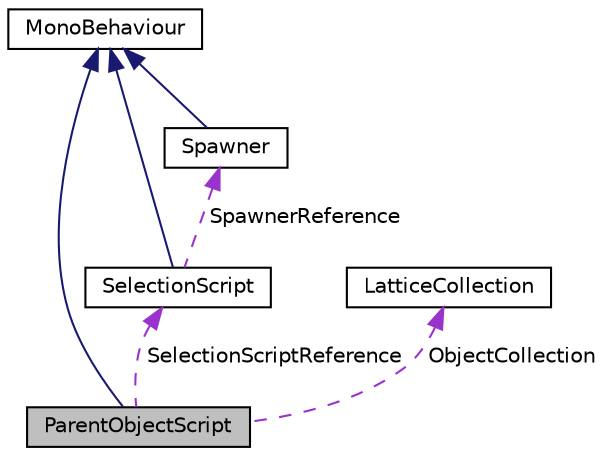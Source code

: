 digraph "ParentObjectScript"
{
 // LATEX_PDF_SIZE
  edge [fontname="Helvetica",fontsize="10",labelfontname="Helvetica",labelfontsize="10"];
  node [fontname="Helvetica",fontsize="10",shape=record];
  Node1 [label="ParentObjectScript",height=0.2,width=0.4,color="black", fillcolor="grey75", style="filled", fontcolor="black",tooltip=" "];
  Node2 -> Node1 [dir="back",color="midnightblue",fontsize="10",style="solid",fontname="Helvetica"];
  Node2 [label="MonoBehaviour",height=0.2,width=0.4,color="black", fillcolor="white", style="filled",tooltip=" "];
  Node3 -> Node1 [dir="back",color="darkorchid3",fontsize="10",style="dashed",label=" SelectionScriptReference" ,fontname="Helvetica"];
  Node3 [label="SelectionScript",height=0.2,width=0.4,color="black", fillcolor="white", style="filled",URL="$class_selection_script.html",tooltip=" "];
  Node2 -> Node3 [dir="back",color="midnightblue",fontsize="10",style="solid",fontname="Helvetica"];
  Node4 -> Node3 [dir="back",color="darkorchid3",fontsize="10",style="dashed",label=" SpawnerReference" ,fontname="Helvetica"];
  Node4 [label="Spawner",height=0.2,width=0.4,color="black", fillcolor="white", style="filled",URL="$class_spawner.html",tooltip=" "];
  Node2 -> Node4 [dir="back",color="midnightblue",fontsize="10",style="solid",fontname="Helvetica"];
  Node5 -> Node1 [dir="back",color="darkorchid3",fontsize="10",style="dashed",label=" ObjectCollection" ,fontname="Helvetica"];
  Node5 [label="LatticeCollection",height=0.2,width=0.4,color="black", fillcolor="white", style="filled",URL="$class_lattice_collection.html",tooltip=" "];
}
